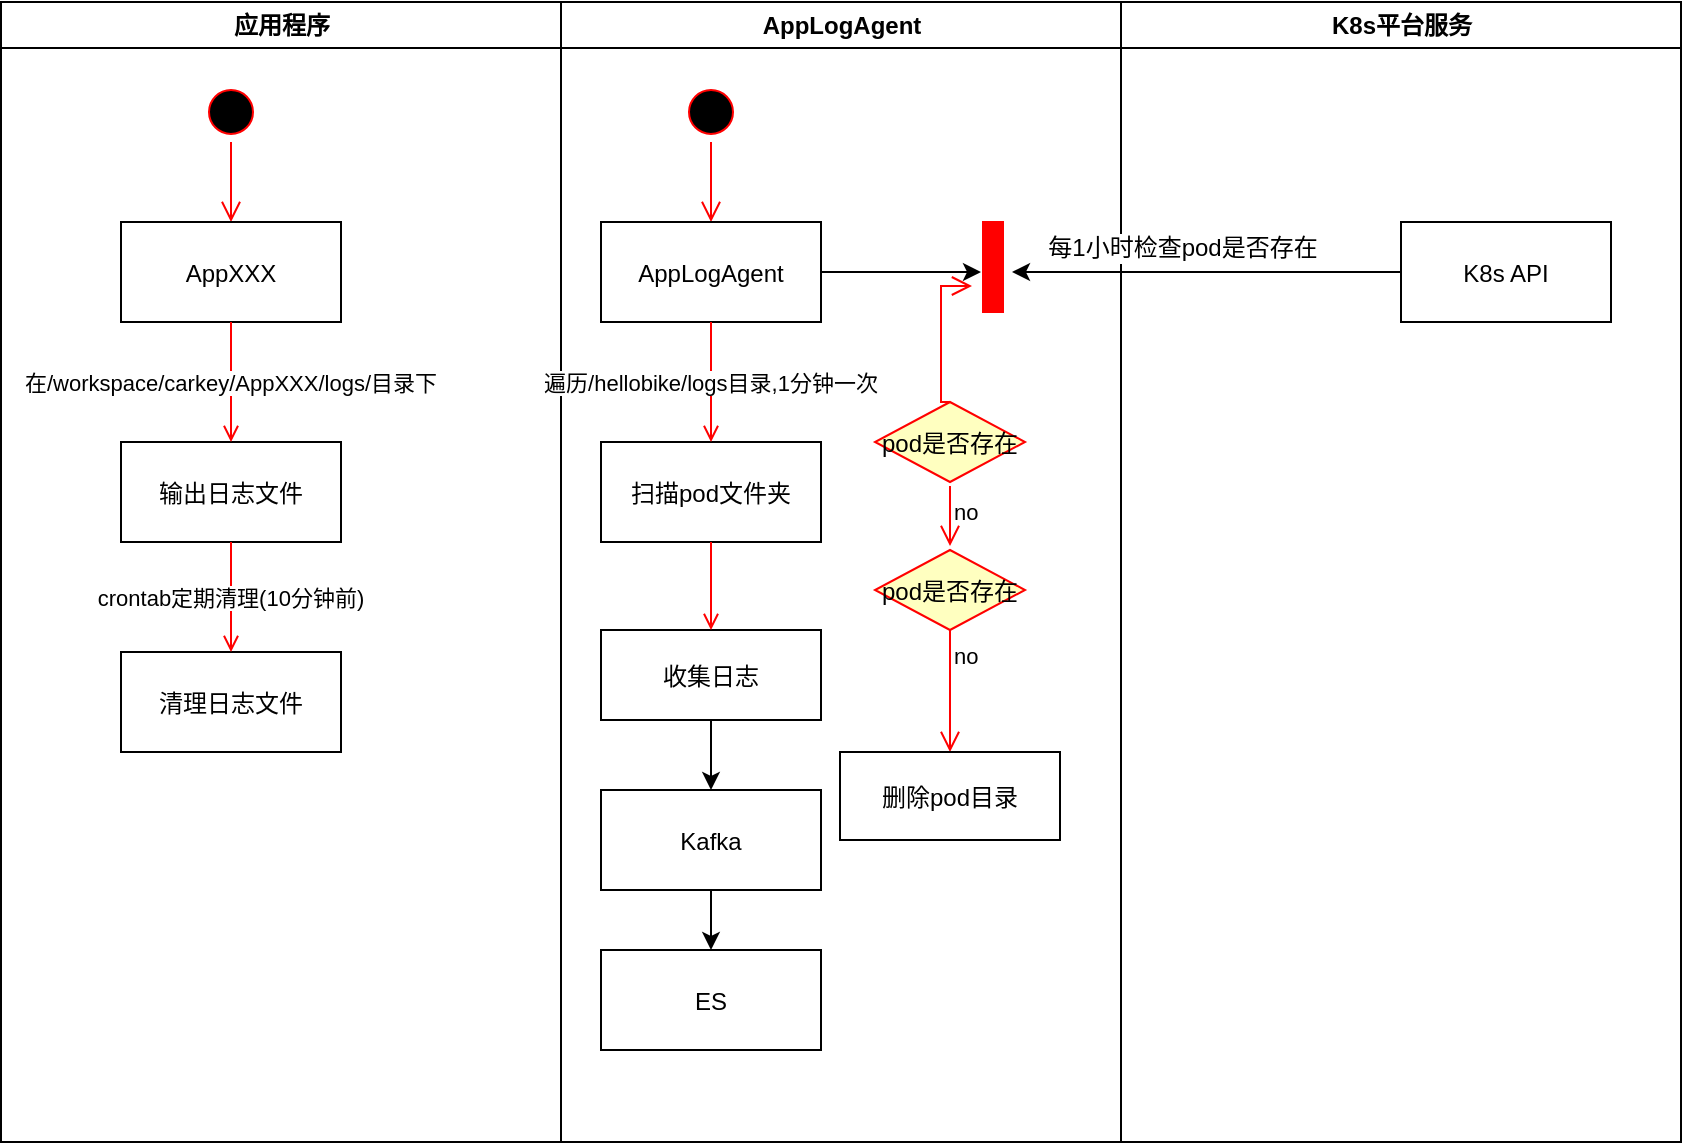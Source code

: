 <mxfile version="12.1.0" type="github" pages="1"><diagram name="Page-1" id="e7e014a7-5840-1c2e-5031-d8a46d1fe8dd"><mxGraphModel dx="888" dy="642" grid="1" gridSize="10" guides="1" tooltips="1" connect="1" arrows="1" fold="1" page="1" pageScale="1" pageWidth="1169" pageHeight="826" background="#ffffff" math="0" shadow="0"><root><mxCell id="0"/><mxCell id="1" parent="0"/><mxCell id="2" value="应用程序" style="swimlane;whiteSpace=wrap" parent="1" vertex="1"><mxGeometry x="164.5" y="128" width="280" height="570" as="geometry"/></mxCell><mxCell id="5" value="" style="ellipse;shape=startState;fillColor=#000000;strokeColor=#ff0000;" parent="2" vertex="1"><mxGeometry x="100" y="40" width="30" height="30" as="geometry"/></mxCell><mxCell id="6" value="" style="edgeStyle=elbowEdgeStyle;elbow=horizontal;verticalAlign=bottom;endArrow=open;endSize=8;strokeColor=#FF0000;endFill=1;rounded=0" parent="2" source="5" target="7" edge="1"><mxGeometry x="100" y="40" as="geometry"><mxPoint x="115" y="110" as="targetPoint"/></mxGeometry></mxCell><mxCell id="7" value="AppXXX" style="" parent="2" vertex="1"><mxGeometry x="60" y="110" width="110" height="50" as="geometry"/></mxCell><mxCell id="8" value="输出日志文件" style="" parent="2" vertex="1"><mxGeometry x="60" y="220" width="110" height="50" as="geometry"/></mxCell><mxCell id="9" value="在/workspace/carkey/AppXXX/logs/目录下" style="endArrow=open;strokeColor=#FF0000;endFill=1;rounded=0" parent="2" source="7" target="8" edge="1"><mxGeometry relative="1" as="geometry"/></mxCell><mxCell id="10" value="清理日志文件" style="" parent="2" vertex="1"><mxGeometry x="60" y="325" width="110" height="50" as="geometry"/></mxCell><mxCell id="11" value="crontab定期清理(10分钟前)" style="endArrow=open;strokeColor=#FF0000;endFill=1;rounded=0" parent="2" source="8" target="10" edge="1"><mxGeometry relative="1" as="geometry"/></mxCell><mxCell id="3" value="AppLogAgent" style="swimlane;whiteSpace=wrap" parent="1" vertex="1"><mxGeometry x="444.5" y="128" width="280" height="570" as="geometry"/></mxCell><mxCell id="13" value="" style="ellipse;shape=startState;fillColor=#000000;strokeColor=#ff0000;" parent="3" vertex="1"><mxGeometry x="60" y="40" width="30" height="30" as="geometry"/></mxCell><mxCell id="14" value="" style="edgeStyle=elbowEdgeStyle;elbow=horizontal;verticalAlign=bottom;endArrow=open;endSize=8;strokeColor=#FF0000;endFill=1;rounded=0" parent="3" source="13" target="15" edge="1"><mxGeometry x="40" y="20" as="geometry"><mxPoint x="55" y="90" as="targetPoint"/></mxGeometry></mxCell><mxCell id="PGvUsDB8OznqCSxYF-cH-51" value="" style="edgeStyle=orthogonalEdgeStyle;rounded=0;orthogonalLoop=1;jettySize=auto;html=1;" edge="1" parent="3" source="15"><mxGeometry relative="1" as="geometry"><mxPoint x="210" y="135" as="targetPoint"/></mxGeometry></mxCell><mxCell id="15" value="AppLogAgent" style="" parent="3" vertex="1"><mxGeometry x="20" y="110" width="110" height="50" as="geometry"/></mxCell><mxCell id="16" value="扫描pod文件夹" style="" parent="3" vertex="1"><mxGeometry x="20" y="220" width="110" height="50" as="geometry"/></mxCell><mxCell id="17" value="遍历/hellobike/logs目录,1分钟一次" style="endArrow=open;strokeColor=#FF0000;endFill=1;rounded=0" parent="3" source="15" target="16" edge="1"><mxGeometry relative="1" as="geometry"/></mxCell><mxCell id="PGvUsDB8OznqCSxYF-cH-43" value="" style="edgeStyle=orthogonalEdgeStyle;rounded=0;orthogonalLoop=1;jettySize=auto;html=1;" edge="1" parent="3" source="18" target="PGvUsDB8OznqCSxYF-cH-41"><mxGeometry relative="1" as="geometry"/></mxCell><mxCell id="18" value="收集日志" style="" parent="3" vertex="1"><mxGeometry x="20" y="314" width="110" height="45" as="geometry"/></mxCell><mxCell id="19" value="" style="endArrow=open;strokeColor=#FF0000;endFill=1;rounded=0" parent="3" source="16" target="18" edge="1"><mxGeometry relative="1" as="geometry"/></mxCell><mxCell id="21" value="pod是否存在" style="rhombus;fillColor=#ffffc0;strokeColor=#ff0000;movable=0;resizable=0;rotatable=0;deletable=0;editable=0;connectable=0;flipV=1;flipH=0;" parent="3" vertex="1"><mxGeometry x="157" y="200" width="75" height="40" as="geometry"/></mxCell><mxCell id="22" value="" style="edgeStyle=elbowEdgeStyle;elbow=horizontal;align=left;verticalAlign=bottom;endArrow=open;endSize=8;strokeColor=#FF0000;exitX=0.5;exitY=0;endFill=1;rounded=0;" parent="3" source="21" edge="1"><mxGeometry x="-1" relative="1" as="geometry"><mxPoint x="205.5" y="142" as="targetPoint"/><Array as="points"><mxPoint x="190" y="180"/></Array></mxGeometry></mxCell><mxCell id="23" value="no" style="edgeStyle=elbowEdgeStyle;elbow=horizontal;align=left;verticalAlign=top;endArrow=open;endSize=8;strokeColor=#FF0000;endFill=1;rounded=0" parent="3" source="PGvUsDB8OznqCSxYF-cH-57" target="30" edge="1"><mxGeometry x="-1" relative="1" as="geometry"><mxPoint x="190" y="305" as="targetPoint"/><mxPoint x="202.5" y="292" as="sourcePoint"/></mxGeometry></mxCell><mxCell id="30" value="删除pod目录" style="" parent="3" vertex="1"><mxGeometry x="139.5" y="375" width="110" height="44" as="geometry"/></mxCell><mxCell id="34" value="" style="whiteSpace=wrap;strokeColor=#FF0000;fillColor=#FF0000" parent="3" vertex="1"><mxGeometry x="211" y="110" width="10" height="45" as="geometry"/></mxCell><mxCell id="PGvUsDB8OznqCSxYF-cH-44" value="" style="edgeStyle=orthogonalEdgeStyle;rounded=0;orthogonalLoop=1;jettySize=auto;html=1;" edge="1" parent="3" source="PGvUsDB8OznqCSxYF-cH-41" target="PGvUsDB8OznqCSxYF-cH-42"><mxGeometry relative="1" as="geometry"/></mxCell><mxCell id="PGvUsDB8OznqCSxYF-cH-41" value="Kafka" style="" vertex="1" parent="3"><mxGeometry x="20" y="394" width="110" height="50" as="geometry"/></mxCell><mxCell id="PGvUsDB8OznqCSxYF-cH-42" value="ES" style="" vertex="1" parent="3"><mxGeometry x="20" y="474" width="110" height="50" as="geometry"/></mxCell><mxCell id="PGvUsDB8OznqCSxYF-cH-57" value="pod是否存在" style="rhombus;fillColor=#ffffc0;strokeColor=#ff0000;movable=0;resizable=0;rotatable=0;deletable=0;editable=0;connectable=0;flipV=1;flipH=0;" vertex="1" parent="3"><mxGeometry x="157" y="274" width="75" height="40" as="geometry"/></mxCell><mxCell id="PGvUsDB8OznqCSxYF-cH-62" value="no" style="edgeStyle=elbowEdgeStyle;elbow=vertical;align=left;verticalAlign=top;endArrow=open;endSize=8;strokeColor=#FF0000;endFill=1;rounded=0" edge="1" parent="3"><mxGeometry x="-1" relative="1" as="geometry"><mxPoint x="194.5" y="272" as="targetPoint"/><mxPoint x="194.5" y="242" as="sourcePoint"/><Array as="points"><mxPoint x="195" y="262"/></Array></mxGeometry></mxCell><mxCell id="4" value="K8s平台服务" style="swimlane;whiteSpace=wrap" parent="1" vertex="1"><mxGeometry x="724.5" y="128" width="280" height="570" as="geometry"/></mxCell><mxCell id="33" value="K8s API" style="" parent="4" vertex="1"><mxGeometry x="140" y="110" width="105" height="50" as="geometry"/></mxCell><mxCell id="PGvUsDB8OznqCSxYF-cH-54" style="edgeStyle=orthogonalEdgeStyle;rounded=0;orthogonalLoop=1;jettySize=auto;html=1;" edge="1" parent="1" source="33"><mxGeometry relative="1" as="geometry"><mxPoint x="670" y="263" as="targetPoint"/></mxGeometry></mxCell><mxCell id="PGvUsDB8OznqCSxYF-cH-55" value="每1小时检查pod是否存在" style="text;html=1;resizable=0;points=[];align=center;verticalAlign=middle;labelBackgroundColor=#ffffff;" vertex="1" connectable="0" parent="PGvUsDB8OznqCSxYF-cH-54"><mxGeometry x="0.405" y="-2" relative="1" as="geometry"><mxPoint x="26.5" y="-11" as="offset"/></mxGeometry></mxCell></root></mxGraphModel></diagram></mxfile>